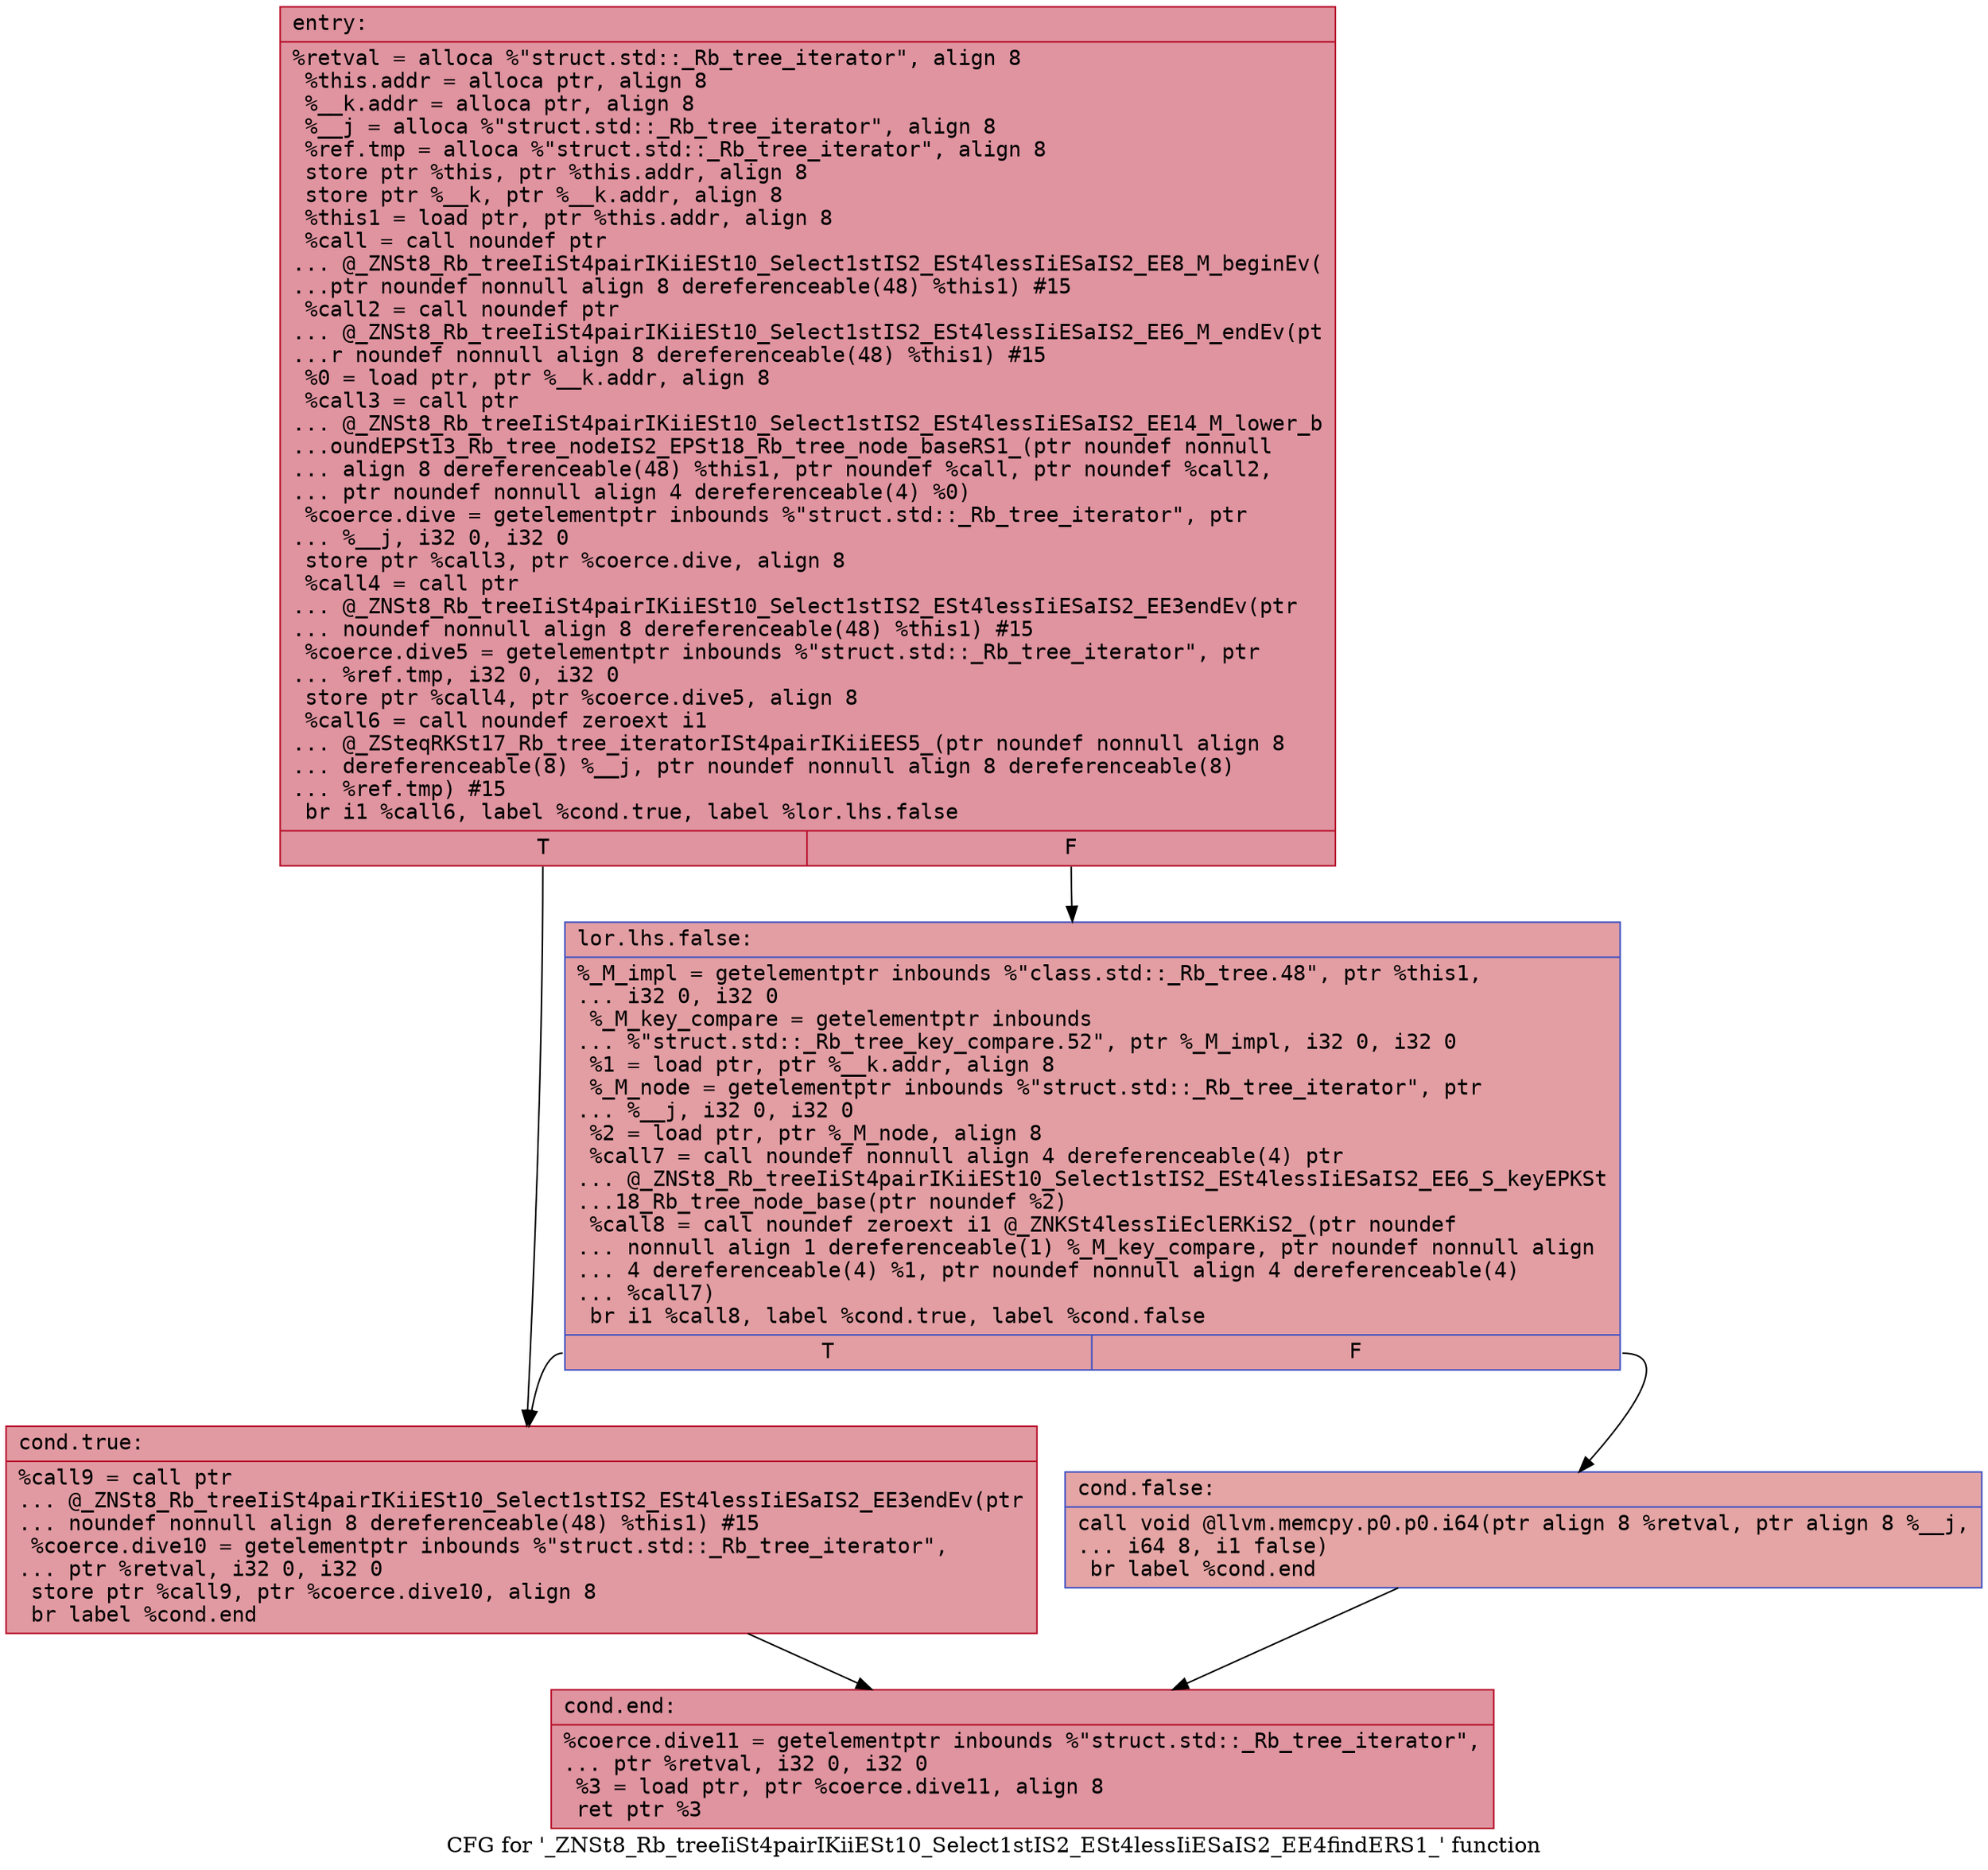digraph "CFG for '_ZNSt8_Rb_treeIiSt4pairIKiiESt10_Select1stIS2_ESt4lessIiESaIS2_EE4findERS1_' function" {
	label="CFG for '_ZNSt8_Rb_treeIiSt4pairIKiiESt10_Select1stIS2_ESt4lessIiESaIS2_EE4findERS1_' function";

	Node0x55ba30547610 [shape=record,color="#b70d28ff", style=filled, fillcolor="#b70d2870" fontname="Courier",label="{entry:\l|  %retval = alloca %\"struct.std::_Rb_tree_iterator\", align 8\l  %this.addr = alloca ptr, align 8\l  %__k.addr = alloca ptr, align 8\l  %__j = alloca %\"struct.std::_Rb_tree_iterator\", align 8\l  %ref.tmp = alloca %\"struct.std::_Rb_tree_iterator\", align 8\l  store ptr %this, ptr %this.addr, align 8\l  store ptr %__k, ptr %__k.addr, align 8\l  %this1 = load ptr, ptr %this.addr, align 8\l  %call = call noundef ptr\l... @_ZNSt8_Rb_treeIiSt4pairIKiiESt10_Select1stIS2_ESt4lessIiESaIS2_EE8_M_beginEv(\l...ptr noundef nonnull align 8 dereferenceable(48) %this1) #15\l  %call2 = call noundef ptr\l... @_ZNSt8_Rb_treeIiSt4pairIKiiESt10_Select1stIS2_ESt4lessIiESaIS2_EE6_M_endEv(pt\l...r noundef nonnull align 8 dereferenceable(48) %this1) #15\l  %0 = load ptr, ptr %__k.addr, align 8\l  %call3 = call ptr\l... @_ZNSt8_Rb_treeIiSt4pairIKiiESt10_Select1stIS2_ESt4lessIiESaIS2_EE14_M_lower_b\l...oundEPSt13_Rb_tree_nodeIS2_EPSt18_Rb_tree_node_baseRS1_(ptr noundef nonnull\l... align 8 dereferenceable(48) %this1, ptr noundef %call, ptr noundef %call2,\l... ptr noundef nonnull align 4 dereferenceable(4) %0)\l  %coerce.dive = getelementptr inbounds %\"struct.std::_Rb_tree_iterator\", ptr\l... %__j, i32 0, i32 0\l  store ptr %call3, ptr %coerce.dive, align 8\l  %call4 = call ptr\l... @_ZNSt8_Rb_treeIiSt4pairIKiiESt10_Select1stIS2_ESt4lessIiESaIS2_EE3endEv(ptr\l... noundef nonnull align 8 dereferenceable(48) %this1) #15\l  %coerce.dive5 = getelementptr inbounds %\"struct.std::_Rb_tree_iterator\", ptr\l... %ref.tmp, i32 0, i32 0\l  store ptr %call4, ptr %coerce.dive5, align 8\l  %call6 = call noundef zeroext i1\l... @_ZSteqRKSt17_Rb_tree_iteratorISt4pairIKiiEES5_(ptr noundef nonnull align 8\l... dereferenceable(8) %__j, ptr noundef nonnull align 8 dereferenceable(8)\l... %ref.tmp) #15\l  br i1 %call6, label %cond.true, label %lor.lhs.false\l|{<s0>T|<s1>F}}"];
	Node0x55ba30547610:s0 -> Node0x55ba30548aa0[tooltip="entry -> cond.true\nProbability 50.00%" ];
	Node0x55ba30547610:s1 -> Node0x55ba30548b20[tooltip="entry -> lor.lhs.false\nProbability 50.00%" ];
	Node0x55ba30548b20 [shape=record,color="#3d50c3ff", style=filled, fillcolor="#be242e70" fontname="Courier",label="{lor.lhs.false:\l|  %_M_impl = getelementptr inbounds %\"class.std::_Rb_tree.48\", ptr %this1,\l... i32 0, i32 0\l  %_M_key_compare = getelementptr inbounds\l... %\"struct.std::_Rb_tree_key_compare.52\", ptr %_M_impl, i32 0, i32 0\l  %1 = load ptr, ptr %__k.addr, align 8\l  %_M_node = getelementptr inbounds %\"struct.std::_Rb_tree_iterator\", ptr\l... %__j, i32 0, i32 0\l  %2 = load ptr, ptr %_M_node, align 8\l  %call7 = call noundef nonnull align 4 dereferenceable(4) ptr\l... @_ZNSt8_Rb_treeIiSt4pairIKiiESt10_Select1stIS2_ESt4lessIiESaIS2_EE6_S_keyEPKSt\l...18_Rb_tree_node_base(ptr noundef %2)\l  %call8 = call noundef zeroext i1 @_ZNKSt4lessIiEclERKiS2_(ptr noundef\l... nonnull align 1 dereferenceable(1) %_M_key_compare, ptr noundef nonnull align\l... 4 dereferenceable(4) %1, ptr noundef nonnull align 4 dereferenceable(4)\l... %call7)\l  br i1 %call8, label %cond.true, label %cond.false\l|{<s0>T|<s1>F}}"];
	Node0x55ba30548b20:s0 -> Node0x55ba30548aa0[tooltip="lor.lhs.false -> cond.true\nProbability 50.00%" ];
	Node0x55ba30548b20:s1 -> Node0x55ba305493a0[tooltip="lor.lhs.false -> cond.false\nProbability 50.00%" ];
	Node0x55ba30548aa0 [shape=record,color="#b70d28ff", style=filled, fillcolor="#bb1b2c70" fontname="Courier",label="{cond.true:\l|  %call9 = call ptr\l... @_ZNSt8_Rb_treeIiSt4pairIKiiESt10_Select1stIS2_ESt4lessIiESaIS2_EE3endEv(ptr\l... noundef nonnull align 8 dereferenceable(48) %this1) #15\l  %coerce.dive10 = getelementptr inbounds %\"struct.std::_Rb_tree_iterator\",\l... ptr %retval, i32 0, i32 0\l  store ptr %call9, ptr %coerce.dive10, align 8\l  br label %cond.end\l}"];
	Node0x55ba30548aa0 -> Node0x55ba30549500[tooltip="cond.true -> cond.end\nProbability 100.00%" ];
	Node0x55ba305493a0 [shape=record,color="#3d50c3ff", style=filled, fillcolor="#c5333470" fontname="Courier",label="{cond.false:\l|  call void @llvm.memcpy.p0.p0.i64(ptr align 8 %retval, ptr align 8 %__j,\l... i64 8, i1 false)\l  br label %cond.end\l}"];
	Node0x55ba305493a0 -> Node0x55ba30549500[tooltip="cond.false -> cond.end\nProbability 100.00%" ];
	Node0x55ba30549500 [shape=record,color="#b70d28ff", style=filled, fillcolor="#b70d2870" fontname="Courier",label="{cond.end:\l|  %coerce.dive11 = getelementptr inbounds %\"struct.std::_Rb_tree_iterator\",\l... ptr %retval, i32 0, i32 0\l  %3 = load ptr, ptr %coerce.dive11, align 8\l  ret ptr %3\l}"];
}
